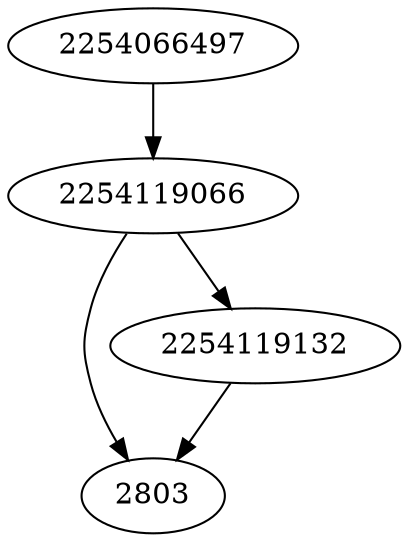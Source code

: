 strict digraph  {
2254066497;
2254119066;
2803;
2254119132;
2254066497 -> 2254119066;
2254119066 -> 2254119132;
2254119066 -> 2803;
2254119132 -> 2803;
}
